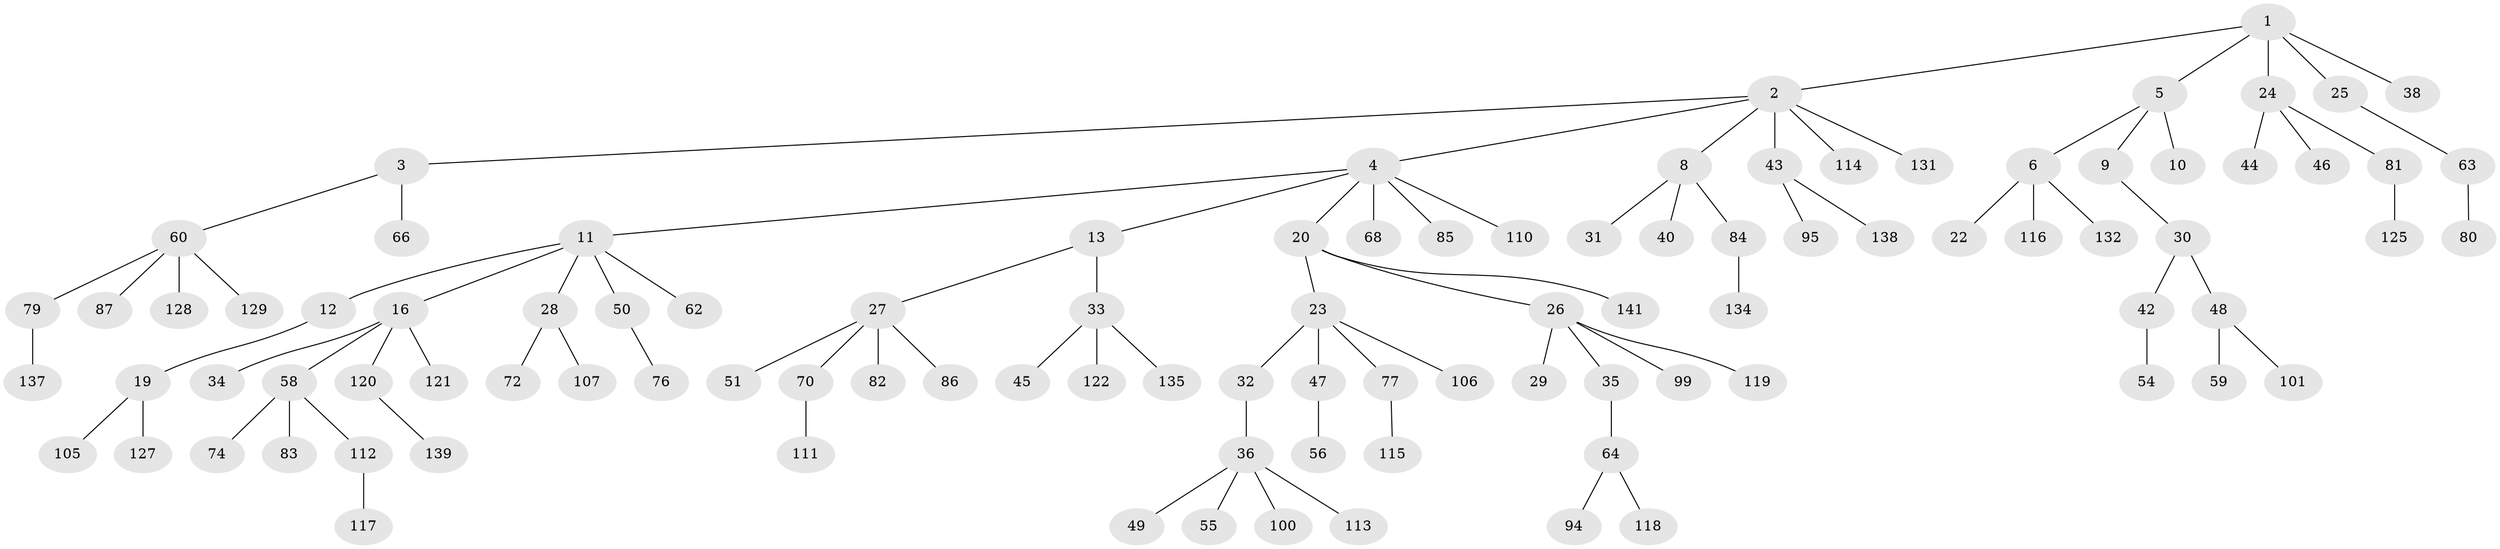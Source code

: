 // original degree distribution, {6: 0.02112676056338028, 5: 0.04929577464788732, 3: 0.13380281690140844, 4: 0.06338028169014084, 2: 0.22535211267605634, 1: 0.5070422535211268}
// Generated by graph-tools (version 1.1) at 2025/42/03/06/25 10:42:03]
// undirected, 100 vertices, 99 edges
graph export_dot {
graph [start="1"]
  node [color=gray90,style=filled];
  1 [super="+17"];
  2 [super="+7"];
  3 [super="+37"];
  4 [super="+61"];
  5 [super="+67"];
  6 [super="+18"];
  8 [super="+57"];
  9 [super="+14"];
  10 [super="+103"];
  11 [super="+15"];
  12 [super="+97"];
  13 [super="+91"];
  16 [super="+39"];
  19 [super="+75"];
  20 [super="+21"];
  22;
  23 [super="+53"];
  24 [super="+92"];
  25;
  26 [super="+98"];
  27 [super="+71"];
  28;
  29;
  30 [super="+41"];
  31;
  32 [super="+123"];
  33 [super="+90"];
  34;
  35;
  36 [super="+73"];
  38;
  40;
  42;
  43 [super="+78"];
  44 [super="+88"];
  45;
  46;
  47 [super="+52"];
  48 [super="+108"];
  49;
  50;
  51;
  54 [super="+104"];
  55;
  56 [super="+133"];
  58 [super="+69"];
  59;
  60 [super="+65"];
  62;
  63;
  64 [super="+136"];
  66 [super="+89"];
  68 [super="+93"];
  70;
  72;
  74;
  76 [super="+140"];
  77 [super="+126"];
  79 [super="+96"];
  80 [super="+102"];
  81;
  82;
  83;
  84;
  85;
  86;
  87;
  94 [super="+109"];
  95;
  99;
  100;
  101;
  105;
  106;
  107;
  110 [super="+130"];
  111;
  112 [super="+124"];
  113;
  114;
  115;
  116;
  117;
  118;
  119;
  120;
  121;
  122;
  125;
  127;
  128;
  129;
  131;
  132;
  134 [super="+142"];
  135;
  137;
  138;
  139;
  141;
  1 -- 2;
  1 -- 5;
  1 -- 24;
  1 -- 25;
  1 -- 38;
  2 -- 3;
  2 -- 4;
  2 -- 8;
  2 -- 43;
  2 -- 131;
  2 -- 114;
  3 -- 66;
  3 -- 60;
  4 -- 11;
  4 -- 13;
  4 -- 20;
  4 -- 110;
  4 -- 85;
  4 -- 68;
  5 -- 6;
  5 -- 9;
  5 -- 10;
  6 -- 116;
  6 -- 132;
  6 -- 22;
  8 -- 31;
  8 -- 40;
  8 -- 84;
  9 -- 30;
  11 -- 12;
  11 -- 62;
  11 -- 16;
  11 -- 50;
  11 -- 28;
  12 -- 19;
  13 -- 27;
  13 -- 33;
  16 -- 34;
  16 -- 58;
  16 -- 121;
  16 -- 120;
  19 -- 105;
  19 -- 127;
  20 -- 23;
  20 -- 26;
  20 -- 141;
  23 -- 32;
  23 -- 47;
  23 -- 106;
  23 -- 77;
  24 -- 44;
  24 -- 46;
  24 -- 81;
  25 -- 63;
  26 -- 29;
  26 -- 35;
  26 -- 99;
  26 -- 119;
  27 -- 51;
  27 -- 70;
  27 -- 82;
  27 -- 86;
  28 -- 72;
  28 -- 107;
  30 -- 42;
  30 -- 48;
  32 -- 36;
  33 -- 45;
  33 -- 122;
  33 -- 135;
  35 -- 64;
  36 -- 49;
  36 -- 55;
  36 -- 100;
  36 -- 113;
  42 -- 54;
  43 -- 138;
  43 -- 95;
  47 -- 56;
  48 -- 59;
  48 -- 101;
  50 -- 76;
  58 -- 83;
  58 -- 112;
  58 -- 74;
  60 -- 79;
  60 -- 128;
  60 -- 129;
  60 -- 87;
  63 -- 80;
  64 -- 94;
  64 -- 118;
  70 -- 111;
  77 -- 115;
  79 -- 137;
  81 -- 125;
  84 -- 134;
  112 -- 117;
  120 -- 139;
}
